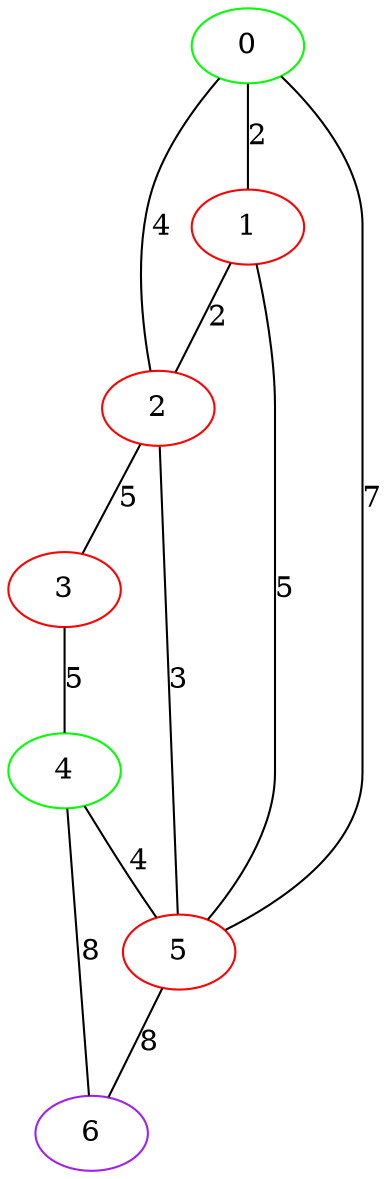 graph "" {
0 [color=green, weight=2];
1 [color=red, weight=1];
2 [color=red, weight=1];
3 [color=red, weight=1];
4 [color=green, weight=2];
5 [color=red, weight=1];
6 [color=purple, weight=4];
0 -- 1  [key=0, label=2];
0 -- 2  [key=0, label=4];
0 -- 5  [key=0, label=7];
1 -- 2  [key=0, label=2];
1 -- 5  [key=0, label=5];
2 -- 3  [key=0, label=5];
2 -- 5  [key=0, label=3];
3 -- 4  [key=0, label=5];
4 -- 5  [key=0, label=4];
4 -- 6  [key=0, label=8];
5 -- 6  [key=0, label=8];
}
